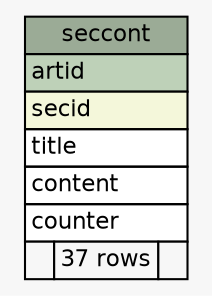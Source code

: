 // dot 2.38.0 on Mac OS X 10.9.4
// SchemaSpy rev 590
digraph "seccont" {
  graph [
    rankdir="RL"
    bgcolor="#f7f7f7"
    nodesep="0.18"
    ranksep="0.46"
    fontname="Helvetica"
    fontsize="11"
  ];
  node [
    fontname="Helvetica"
    fontsize="11"
    shape="plaintext"
  ];
  edge [
    arrowsize="0.8"
  ];
  "seccont" [
    label=<
    <TABLE BORDER="0" CELLBORDER="1" CELLSPACING="0" BGCOLOR="#ffffff">
      <TR><TD COLSPAN="3" BGCOLOR="#9bab96" ALIGN="CENTER">seccont</TD></TR>
      <TR><TD PORT="artid" COLSPAN="3" BGCOLOR="#bed1b8" ALIGN="LEFT">artid</TD></TR>
      <TR><TD PORT="secid" COLSPAN="3" BGCOLOR="#f4f7da" ALIGN="LEFT">secid</TD></TR>
      <TR><TD PORT="title" COLSPAN="3" ALIGN="LEFT">title</TD></TR>
      <TR><TD PORT="content" COLSPAN="3" ALIGN="LEFT">content</TD></TR>
      <TR><TD PORT="counter" COLSPAN="3" ALIGN="LEFT">counter</TD></TR>
      <TR><TD ALIGN="LEFT" BGCOLOR="#f7f7f7">  </TD><TD ALIGN="RIGHT" BGCOLOR="#f7f7f7">37 rows</TD><TD ALIGN="RIGHT" BGCOLOR="#f7f7f7">  </TD></TR>
    </TABLE>>
    URL="tables/seccont.html"
    tooltip="seccont"
  ];
}

